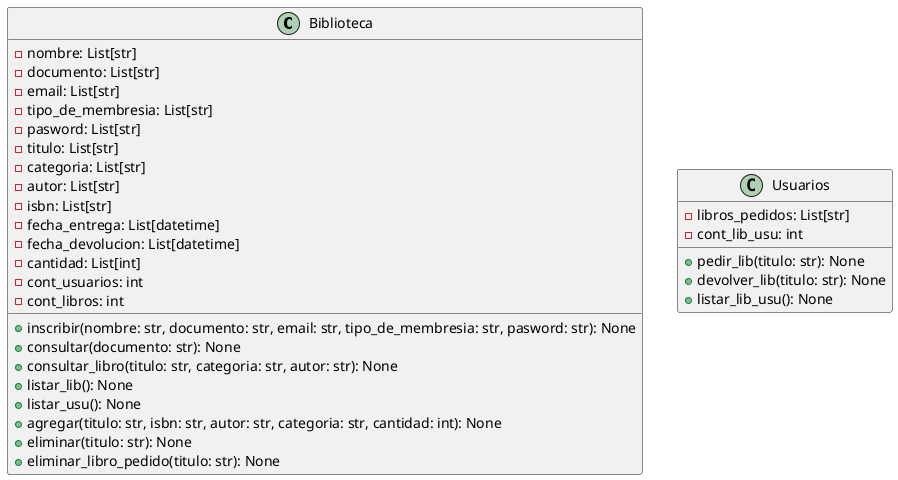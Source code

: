 @startuml Biblioteca

class Biblioteca {
    - nombre: List[str]
    - documento: List[str]
    - email: List[str]
    - tipo_de_membresia: List[str]
    - pasword: List[str]
    - titulo: List[str]
    - categoria: List[str]
    - autor: List[str]
    - isbn: List[str]
    - fecha_entrega: List[datetime]
    - fecha_devolucion: List[datetime]
    - cantidad: List[int]
    - cont_usuarios: int
    - cont_libros: int
    + inscribir(nombre: str, documento: str, email: str, tipo_de_membresia: str, pasword: str): None
    + consultar(documento: str): None
    + consultar_libro(titulo: str, categoria: str, autor: str): None
    + listar_lib(): None
    + listar_usu(): None
    + agregar(titulo: str, isbn: str, autor: str, categoria: str, cantidad: int): None
    + eliminar(titulo: str): None
    + eliminar_libro_pedido(titulo: str): None
}

class Usuarios {
    - libros_pedidos: List[str]
    - cont_lib_usu: int
    + pedir_lib(titulo: str): None
    + devolver_lib(titulo: str): None
    + listar_lib_usu(): None
}

@enduml








